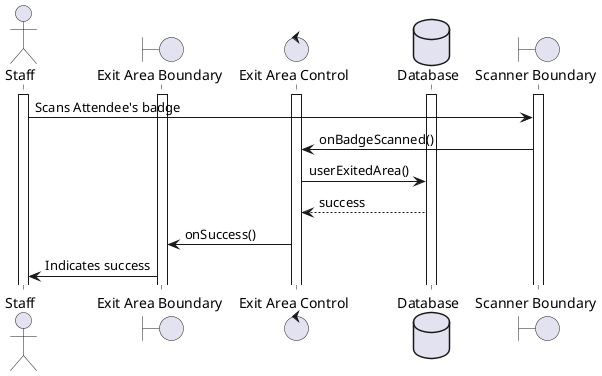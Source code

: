 @startuml
actor Staff
boundary "Exit Area Boundary"
control "Exit Area Control"
database Database
boundary "Scanner Boundary"

activate "Staff"
activate "Exit Area Boundary"
activate "Exit Area Control"
activate Database
activate "Scanner Boundary"

Staff -> "Scanner Boundary" : Scans Attendee's badge
"Scanner Boundary" -> "Exit Area Control" : onBadgeScanned()
"Exit Area Control" -> Database : userExitedArea()
Database --> "Exit Area Control" : success
"Exit Area Control" -> "Exit Area Boundary" : onSuccess()
"Exit Area Boundary" -> Staff : Indicates success

@enduml
